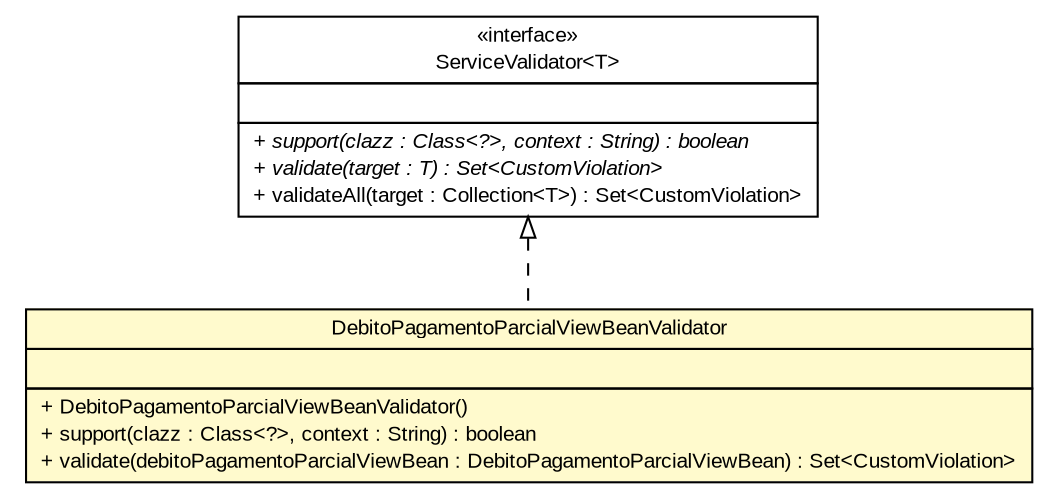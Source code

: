 #!/usr/local/bin/dot
#
# Class diagram 
# Generated by UMLGraph version R5_6 (http://www.umlgraph.org/)
#

digraph G {
	edge [fontname="arial",fontsize=10,labelfontname="arial",labelfontsize=10];
	node [fontname="arial",fontsize=10,shape=plaintext];
	nodesep=0.25;
	ranksep=0.5;
	// br.gov.to.sefaz.business.service.validation.ServiceValidator<T>
	c476523 [label=<<table title="br.gov.to.sefaz.business.service.validation.ServiceValidator" border="0" cellborder="1" cellspacing="0" cellpadding="2" port="p" href="../../../../../../business/service/validation/ServiceValidator.html">
		<tr><td><table border="0" cellspacing="0" cellpadding="1">
<tr><td align="center" balign="center"> &#171;interface&#187; </td></tr>
<tr><td align="center" balign="center"> ServiceValidator&lt;T&gt; </td></tr>
		</table></td></tr>
		<tr><td><table border="0" cellspacing="0" cellpadding="1">
<tr><td align="left" balign="left">  </td></tr>
		</table></td></tr>
		<tr><td><table border="0" cellspacing="0" cellpadding="1">
<tr><td align="left" balign="left"><font face="arial italic" point-size="10.0"> + support(clazz : Class&lt;?&gt;, context : String) : boolean </font></td></tr>
<tr><td align="left" balign="left"><font face="arial italic" point-size="10.0"> + validate(target : T) : Set&lt;CustomViolation&gt; </font></td></tr>
<tr><td align="left" balign="left"> + validateAll(target : Collection&lt;T&gt;) : Set&lt;CustomViolation&gt; </td></tr>
		</table></td></tr>
		</table>>, URL="../../../../../../business/service/validation/ServiceValidator.html", fontname="arial", fontcolor="black", fontsize=10.0];
	// br.gov.to.sefaz.arr.parametros.managedbean.viewbean.dare.validator.DebitoPagamentoParcialViewBeanValidator
	c477308 [label=<<table title="br.gov.to.sefaz.arr.parametros.managedbean.viewbean.dare.validator.DebitoPagamentoParcialViewBeanValidator" border="0" cellborder="1" cellspacing="0" cellpadding="2" port="p" bgcolor="lemonChiffon" href="./DebitoPagamentoParcialViewBeanValidator.html">
		<tr><td><table border="0" cellspacing="0" cellpadding="1">
<tr><td align="center" balign="center"> DebitoPagamentoParcialViewBeanValidator </td></tr>
		</table></td></tr>
		<tr><td><table border="0" cellspacing="0" cellpadding="1">
<tr><td align="left" balign="left">  </td></tr>
		</table></td></tr>
		<tr><td><table border="0" cellspacing="0" cellpadding="1">
<tr><td align="left" balign="left"> + DebitoPagamentoParcialViewBeanValidator() </td></tr>
<tr><td align="left" balign="left"> + support(clazz : Class&lt;?&gt;, context : String) : boolean </td></tr>
<tr><td align="left" balign="left"> + validate(debitoPagamentoParcialViewBean : DebitoPagamentoParcialViewBean) : Set&lt;CustomViolation&gt; </td></tr>
		</table></td></tr>
		</table>>, URL="./DebitoPagamentoParcialViewBeanValidator.html", fontname="arial", fontcolor="black", fontsize=10.0];
	//br.gov.to.sefaz.arr.parametros.managedbean.viewbean.dare.validator.DebitoPagamentoParcialViewBeanValidator implements br.gov.to.sefaz.business.service.validation.ServiceValidator<T>
	c476523:p -> c477308:p [dir=back,arrowtail=empty,style=dashed];
}


